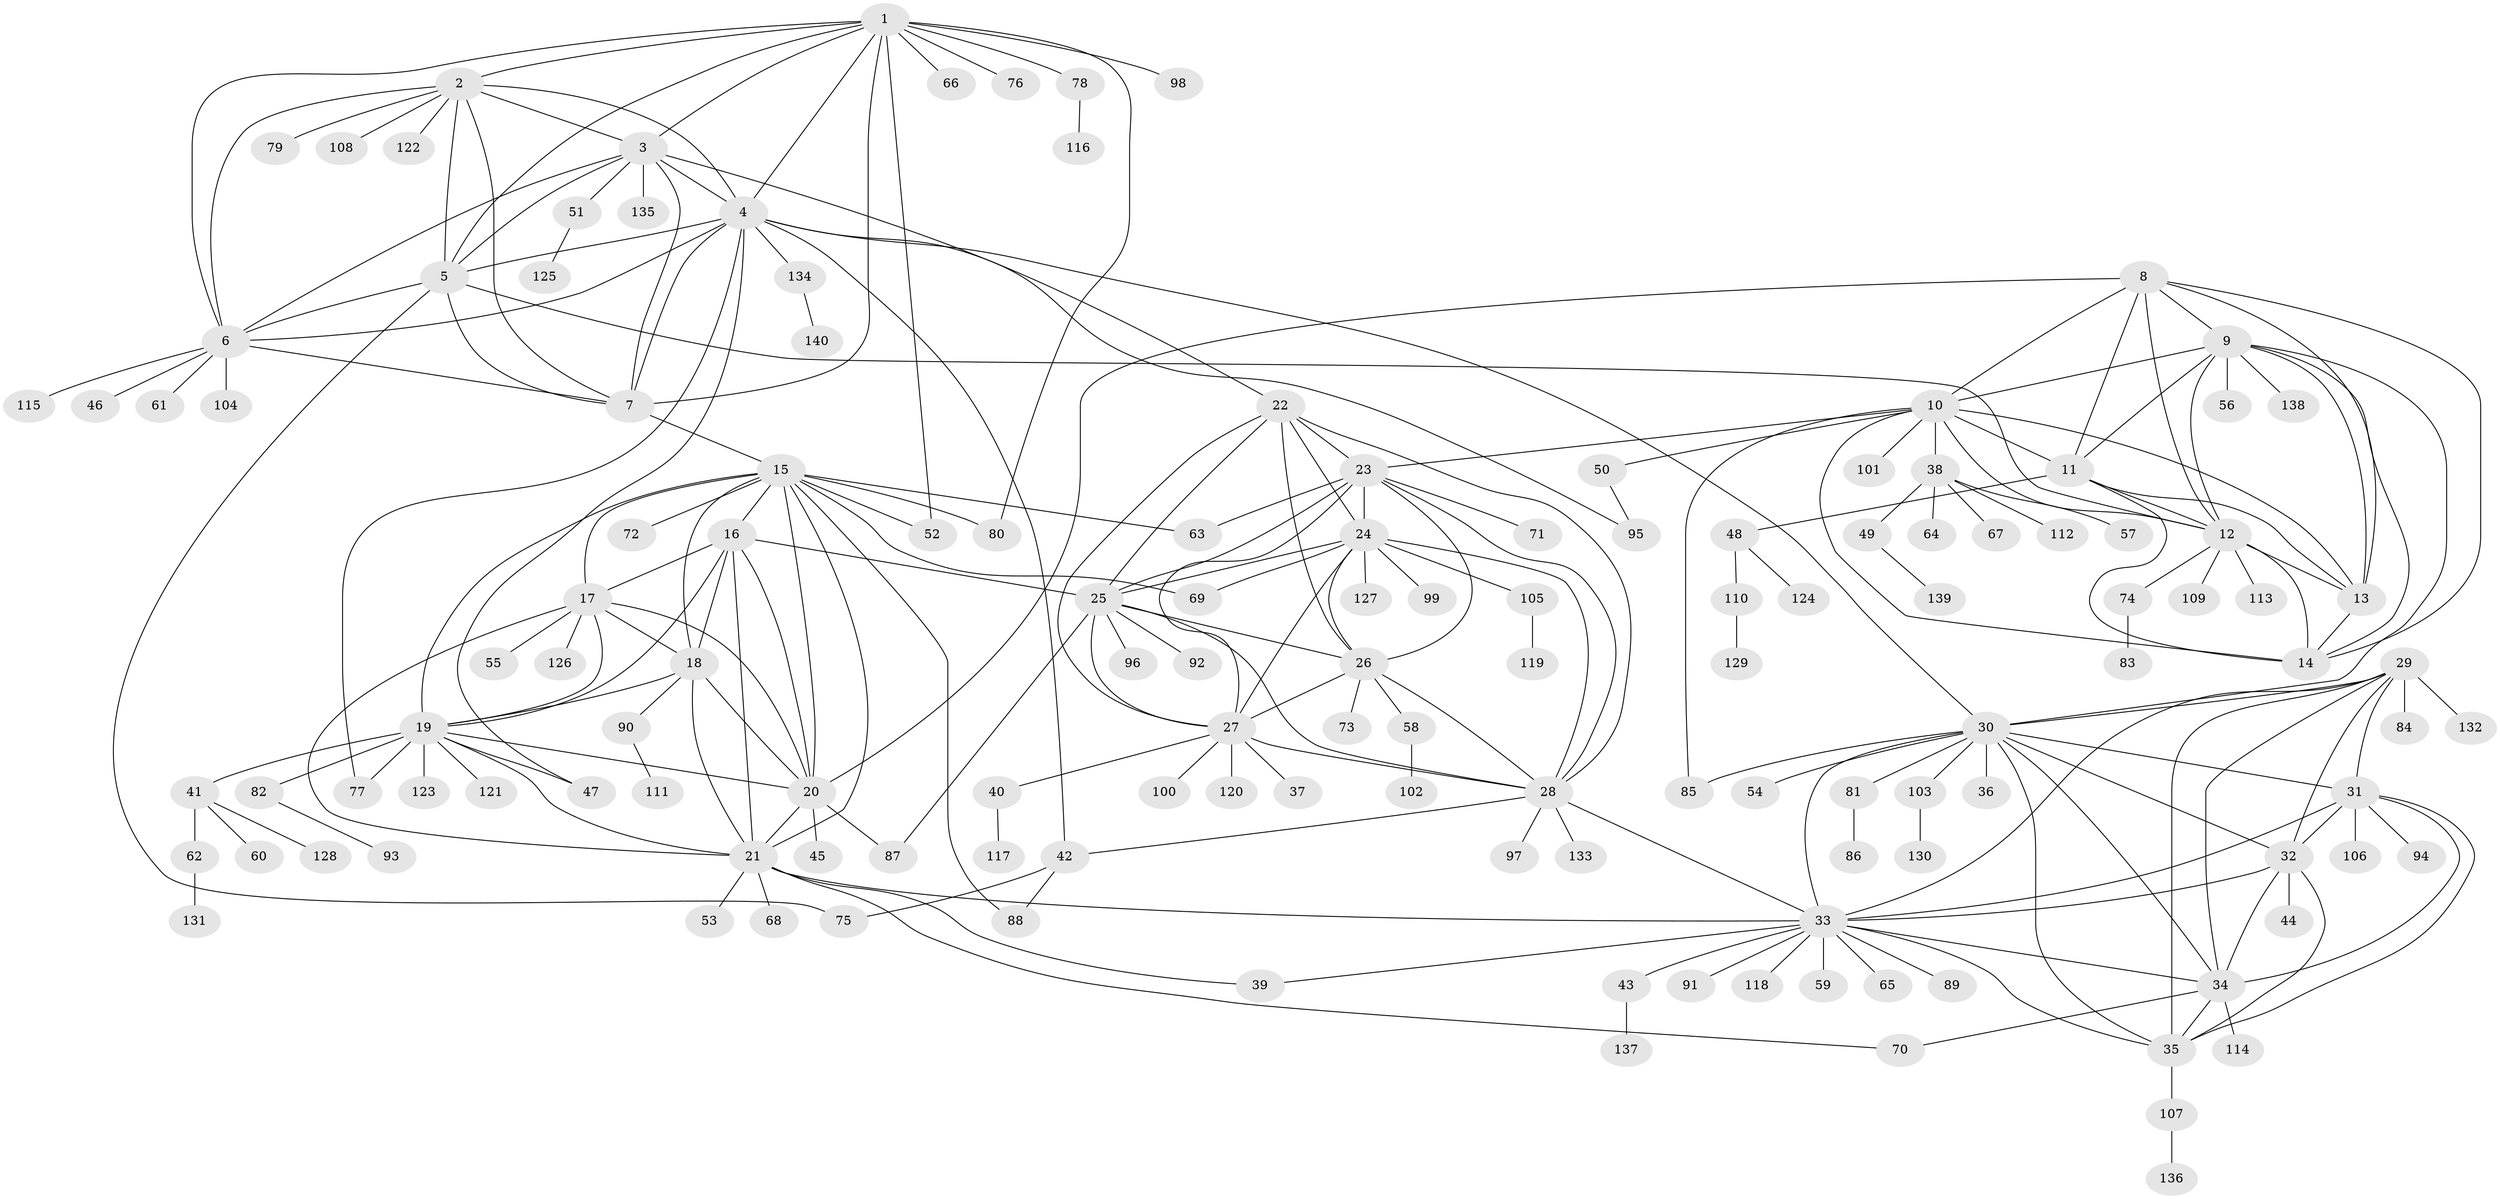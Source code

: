 // Generated by graph-tools (version 1.1) at 2025/37/03/09/25 02:37:21]
// undirected, 140 vertices, 234 edges
graph export_dot {
graph [start="1"]
  node [color=gray90,style=filled];
  1;
  2;
  3;
  4;
  5;
  6;
  7;
  8;
  9;
  10;
  11;
  12;
  13;
  14;
  15;
  16;
  17;
  18;
  19;
  20;
  21;
  22;
  23;
  24;
  25;
  26;
  27;
  28;
  29;
  30;
  31;
  32;
  33;
  34;
  35;
  36;
  37;
  38;
  39;
  40;
  41;
  42;
  43;
  44;
  45;
  46;
  47;
  48;
  49;
  50;
  51;
  52;
  53;
  54;
  55;
  56;
  57;
  58;
  59;
  60;
  61;
  62;
  63;
  64;
  65;
  66;
  67;
  68;
  69;
  70;
  71;
  72;
  73;
  74;
  75;
  76;
  77;
  78;
  79;
  80;
  81;
  82;
  83;
  84;
  85;
  86;
  87;
  88;
  89;
  90;
  91;
  92;
  93;
  94;
  95;
  96;
  97;
  98;
  99;
  100;
  101;
  102;
  103;
  104;
  105;
  106;
  107;
  108;
  109;
  110;
  111;
  112;
  113;
  114;
  115;
  116;
  117;
  118;
  119;
  120;
  121;
  122;
  123;
  124;
  125;
  126;
  127;
  128;
  129;
  130;
  131;
  132;
  133;
  134;
  135;
  136;
  137;
  138;
  139;
  140;
  1 -- 2;
  1 -- 3;
  1 -- 4;
  1 -- 5;
  1 -- 6;
  1 -- 7;
  1 -- 52;
  1 -- 66;
  1 -- 76;
  1 -- 78;
  1 -- 80;
  1 -- 98;
  2 -- 3;
  2 -- 4;
  2 -- 5;
  2 -- 6;
  2 -- 7;
  2 -- 79;
  2 -- 108;
  2 -- 122;
  3 -- 4;
  3 -- 5;
  3 -- 6;
  3 -- 7;
  3 -- 22;
  3 -- 51;
  3 -- 135;
  4 -- 5;
  4 -- 6;
  4 -- 7;
  4 -- 30;
  4 -- 42;
  4 -- 47;
  4 -- 77;
  4 -- 95;
  4 -- 134;
  5 -- 6;
  5 -- 7;
  5 -- 12;
  5 -- 75;
  6 -- 7;
  6 -- 46;
  6 -- 61;
  6 -- 104;
  6 -- 115;
  7 -- 15;
  8 -- 9;
  8 -- 10;
  8 -- 11;
  8 -- 12;
  8 -- 13;
  8 -- 14;
  8 -- 20;
  9 -- 10;
  9 -- 11;
  9 -- 12;
  9 -- 13;
  9 -- 14;
  9 -- 30;
  9 -- 56;
  9 -- 138;
  10 -- 11;
  10 -- 12;
  10 -- 13;
  10 -- 14;
  10 -- 23;
  10 -- 38;
  10 -- 50;
  10 -- 85;
  10 -- 101;
  11 -- 12;
  11 -- 13;
  11 -- 14;
  11 -- 48;
  12 -- 13;
  12 -- 14;
  12 -- 74;
  12 -- 109;
  12 -- 113;
  13 -- 14;
  15 -- 16;
  15 -- 17;
  15 -- 18;
  15 -- 19;
  15 -- 20;
  15 -- 21;
  15 -- 52;
  15 -- 63;
  15 -- 69;
  15 -- 72;
  15 -- 80;
  15 -- 88;
  16 -- 17;
  16 -- 18;
  16 -- 19;
  16 -- 20;
  16 -- 21;
  16 -- 25;
  17 -- 18;
  17 -- 19;
  17 -- 20;
  17 -- 21;
  17 -- 55;
  17 -- 126;
  18 -- 19;
  18 -- 20;
  18 -- 21;
  18 -- 90;
  19 -- 20;
  19 -- 21;
  19 -- 41;
  19 -- 47;
  19 -- 77;
  19 -- 82;
  19 -- 121;
  19 -- 123;
  20 -- 21;
  20 -- 45;
  20 -- 87;
  21 -- 33;
  21 -- 39;
  21 -- 53;
  21 -- 68;
  21 -- 70;
  22 -- 23;
  22 -- 24;
  22 -- 25;
  22 -- 26;
  22 -- 27;
  22 -- 28;
  23 -- 24;
  23 -- 25;
  23 -- 26;
  23 -- 27;
  23 -- 28;
  23 -- 63;
  23 -- 71;
  24 -- 25;
  24 -- 26;
  24 -- 27;
  24 -- 28;
  24 -- 69;
  24 -- 99;
  24 -- 105;
  24 -- 127;
  25 -- 26;
  25 -- 27;
  25 -- 28;
  25 -- 87;
  25 -- 92;
  25 -- 96;
  26 -- 27;
  26 -- 28;
  26 -- 58;
  26 -- 73;
  27 -- 28;
  27 -- 37;
  27 -- 40;
  27 -- 100;
  27 -- 120;
  28 -- 33;
  28 -- 42;
  28 -- 97;
  28 -- 133;
  29 -- 30;
  29 -- 31;
  29 -- 32;
  29 -- 33;
  29 -- 34;
  29 -- 35;
  29 -- 84;
  29 -- 132;
  30 -- 31;
  30 -- 32;
  30 -- 33;
  30 -- 34;
  30 -- 35;
  30 -- 36;
  30 -- 54;
  30 -- 81;
  30 -- 85;
  30 -- 103;
  31 -- 32;
  31 -- 33;
  31 -- 34;
  31 -- 35;
  31 -- 94;
  31 -- 106;
  32 -- 33;
  32 -- 34;
  32 -- 35;
  32 -- 44;
  33 -- 34;
  33 -- 35;
  33 -- 39;
  33 -- 43;
  33 -- 59;
  33 -- 65;
  33 -- 89;
  33 -- 91;
  33 -- 118;
  34 -- 35;
  34 -- 70;
  34 -- 114;
  35 -- 107;
  38 -- 49;
  38 -- 57;
  38 -- 64;
  38 -- 67;
  38 -- 112;
  40 -- 117;
  41 -- 60;
  41 -- 62;
  41 -- 128;
  42 -- 75;
  42 -- 88;
  43 -- 137;
  48 -- 110;
  48 -- 124;
  49 -- 139;
  50 -- 95;
  51 -- 125;
  58 -- 102;
  62 -- 131;
  74 -- 83;
  78 -- 116;
  81 -- 86;
  82 -- 93;
  90 -- 111;
  103 -- 130;
  105 -- 119;
  107 -- 136;
  110 -- 129;
  134 -- 140;
}
